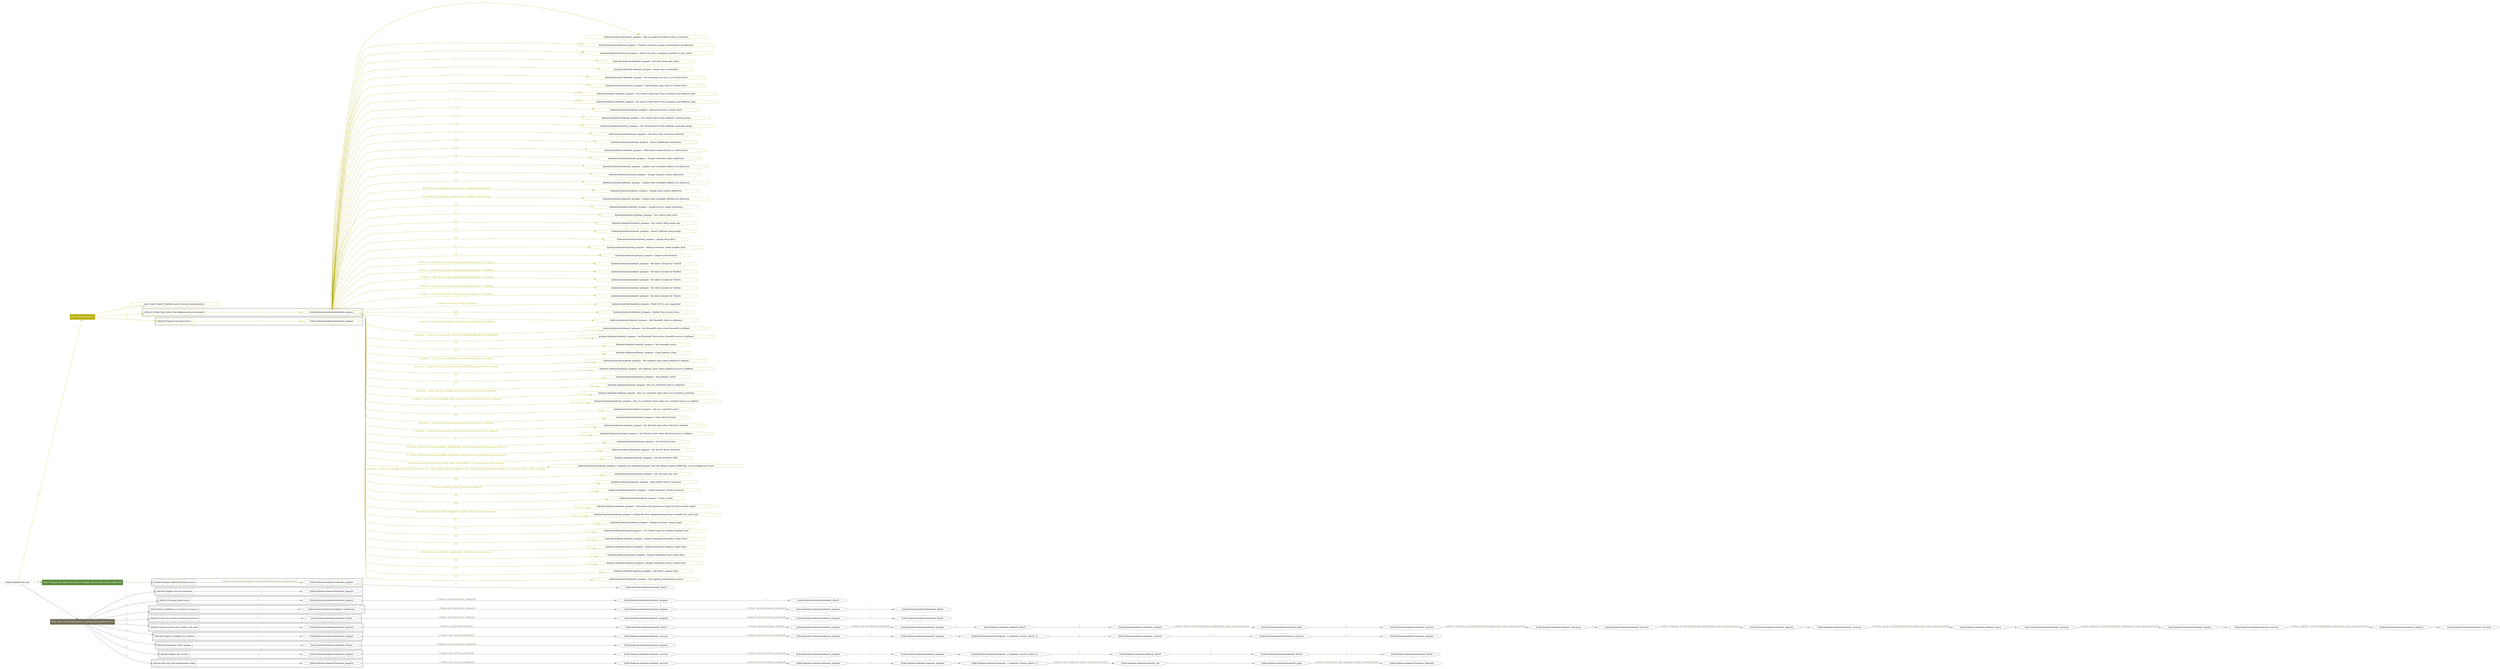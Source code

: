 digraph {
	graph [concentrate=true ordering=in rankdir=LR ratio=fill]
	edge [esep=5 sep=10]
	"kubeinit/playbook.yml" [id=root_node style=dotted]
	play_e6687b01 [label="Play: Initial setup (1)" color="#b9b113" fontcolor="#ffffff" id=play_e6687b01 shape=box style=filled tooltip=localhost]
	"kubeinit/playbook.yml" -> play_e6687b01 [label="1 " color="#b9b113" fontcolor="#b9b113" id=edge_94be9e09 labeltooltip="1 " tooltip="1 "]
	subgraph "kubeinit.kubeinit.kubeinit_prepare" {
		role_71d87108 [label="[role] kubeinit.kubeinit.kubeinit_prepare" color="#b9b113" id=role_71d87108 tooltip="kubeinit.kubeinit.kubeinit_prepare"]
		task_fcaff607 [label="kubeinit.kubeinit.kubeinit_prepare : Add an explicit localhost entry to hostvars" color="#b9b113" id=task_fcaff607 shape=octagon tooltip="kubeinit.kubeinit.kubeinit_prepare : Add an explicit localhost entry to hostvars"]
		role_71d87108 -> task_fcaff607 [label="1 " color="#b9b113" fontcolor="#b9b113" id=edge_2fb68873 labeltooltip="1 " tooltip="1 "]
		task_8dd5a310 [label="kubeinit.kubeinit.kubeinit_prepare : Prepare inventory using command-line specification" color="#b9b113" id=task_8dd5a310 shape=octagon tooltip="kubeinit.kubeinit.kubeinit_prepare : Prepare inventory using command-line specification"]
		role_71d87108 -> task_8dd5a310 [label="2 " color="#b9b113" fontcolor="#b9b113" id=edge_5566de55 labeltooltip="2 " tooltip="2 "]
		task_71398706 [label="kubeinit.kubeinit.kubeinit_prepare : Assert we have a minimum number of spec parts" color="#b9b113" id=task_71398706 shape=octagon tooltip="kubeinit.kubeinit.kubeinit_prepare : Assert we have a minimum number of spec parts"]
		role_71d87108 -> task_71398706 [label="3 " color="#b9b113" fontcolor="#b9b113" id=edge_94641efd labeltooltip="3 " tooltip="3 "]
		task_537b6dc1 [label="kubeinit.kubeinit.kubeinit_prepare : Set facts from spec parts" color="#b9b113" id=task_537b6dc1 shape=octagon tooltip="kubeinit.kubeinit.kubeinit_prepare : Set facts from spec parts"]
		role_71d87108 -> task_537b6dc1 [label="4 " color="#b9b113" fontcolor="#b9b113" id=edge_fe810ca3 labeltooltip="4 " tooltip="4 "]
		task_8ec49d34 [label="kubeinit.kubeinit.kubeinit_prepare : Assert spec constraints" color="#b9b113" id=task_8ec49d34 shape=octagon tooltip="kubeinit.kubeinit.kubeinit_prepare : Assert spec constraints"]
		role_71d87108 -> task_8ec49d34 [label="5 " color="#b9b113" fontcolor="#b9b113" id=edge_e2b1a937 labeltooltip="5 " tooltip="5 "]
		task_c7bd5901 [label="kubeinit.kubeinit.kubeinit_prepare : Set hostname we use to set cluster facts" color="#b9b113" id=task_c7bd5901 shape=octagon tooltip="kubeinit.kubeinit.kubeinit_prepare : Set hostname we use to set cluster facts"]
		role_71d87108 -> task_c7bd5901 [label="6 " color="#b9b113" fontcolor="#b9b113" id=edge_2fb6ac4c labeltooltip="6 " tooltip="6 "]
		task_9d969528 [label="kubeinit.kubeinit.kubeinit_prepare : Add kubeinit_spec facts to cluster facts" color="#b9b113" id=task_9d969528 shape=octagon tooltip="kubeinit.kubeinit.kubeinit_prepare : Add kubeinit_spec facts to cluster facts"]
		role_71d87108 -> task_9d969528 [label="7 " color="#b9b113" fontcolor="#b9b113" id=edge_aa194096 labeltooltip="7 " tooltip="7 "]
		task_7591c74b [label="kubeinit.kubeinit.kubeinit_prepare : Set cluster name fact from inventory and kubeinit_spec" color="#b9b113" id=task_7591c74b shape=octagon tooltip="kubeinit.kubeinit.kubeinit_prepare : Set cluster name fact from inventory and kubeinit_spec"]
		role_71d87108 -> task_7591c74b [label="8 " color="#b9b113" fontcolor="#b9b113" id=edge_0648b74f labeltooltip="8 " tooltip="8 "]
		task_9a8dab2f [label="kubeinit.kubeinit.kubeinit_prepare : Set more cluster facts from inventory and kubeinit_spec" color="#b9b113" id=task_9a8dab2f shape=octagon tooltip="kubeinit.kubeinit.kubeinit_prepare : Set more cluster facts from inventory and kubeinit_spec"]
		role_71d87108 -> task_9a8dab2f [label="9 " color="#b9b113" fontcolor="#b9b113" id=edge_5c5dfe2a labeltooltip="9 " tooltip="9 "]
		task_d454ee89 [label="kubeinit.kubeinit.kubeinit_prepare : Add more facts to cluster facts" color="#b9b113" id=task_d454ee89 shape=octagon tooltip="kubeinit.kubeinit.kubeinit_prepare : Add more facts to cluster facts"]
		role_71d87108 -> task_d454ee89 [label="10 " color="#b9b113" fontcolor="#b9b113" id=edge_1ea3cbf4 labeltooltip="10 " tooltip="10 "]
		task_4d9100a4 [label="kubeinit.kubeinit.kubeinit_prepare : Get cluster facts from kubeinit_clusters group" color="#b9b113" id=task_4d9100a4 shape=octagon tooltip="kubeinit.kubeinit.kubeinit_prepare : Get cluster facts from kubeinit_clusters group"]
		role_71d87108 -> task_4d9100a4 [label="11 " color="#b9b113" fontcolor="#b9b113" id=edge_d687433e labeltooltip="11 " tooltip="11 "]
		task_8df00ae2 [label="kubeinit.kubeinit.kubeinit_prepare : Get network facts from kubeinit_networks group" color="#b9b113" id=task_8df00ae2 shape=octagon tooltip="kubeinit.kubeinit.kubeinit_prepare : Get network facts from kubeinit_networks group"]
		role_71d87108 -> task_8df00ae2 [label="12 " color="#b9b113" fontcolor="#b9b113" id=edge_f4a0174e labeltooltip="12 " tooltip="12 "]
		task_d2b2d189 [label="kubeinit.kubeinit.kubeinit_prepare : Set facts from inventory network" color="#b9b113" id=task_d2b2d189 shape=octagon tooltip="kubeinit.kubeinit.kubeinit_prepare : Set facts from inventory network"]
		role_71d87108 -> task_d2b2d189 [label="13 " color="#b9b113" fontcolor="#b9b113" id=edge_60b6e822 labeltooltip="13 " tooltip="13 "]
		task_1d24124c [label="kubeinit.kubeinit.kubeinit_prepare : Assert additional constraints" color="#b9b113" id=task_1d24124c shape=octagon tooltip="kubeinit.kubeinit.kubeinit_prepare : Assert additional constraints"]
		role_71d87108 -> task_1d24124c [label="14 " color="#b9b113" fontcolor="#b9b113" id=edge_310e9a3e labeltooltip="14 " tooltip="14 "]
		task_e363f6ed [label="kubeinit.kubeinit.kubeinit_prepare : Add cluster network facts to cluster facts" color="#b9b113" id=task_e363f6ed shape=octagon tooltip="kubeinit.kubeinit.kubeinit_prepare : Add cluster network facts to cluster facts"]
		role_71d87108 -> task_e363f6ed [label="15 " color="#b9b113" fontcolor="#b9b113" id=edge_d5ec5c3d labeltooltip="15 " tooltip="15 "]
		task_41173781 [label="kubeinit.kubeinit.kubeinit_prepare : Assign controller_nodes addresses" color="#b9b113" id=task_41173781 shape=octagon tooltip="kubeinit.kubeinit.kubeinit_prepare : Assign controller_nodes addresses"]
		role_71d87108 -> task_41173781 [label="16 " color="#b9b113" fontcolor="#b9b113" id=edge_48d414de labeltooltip="16 " tooltip="16 "]
		task_9c1be3f5 [label="kubeinit.kubeinit.kubeinit_prepare : Update next available address for allocation" color="#b9b113" id=task_9c1be3f5 shape=octagon tooltip="kubeinit.kubeinit.kubeinit_prepare : Update next available address for allocation"]
		role_71d87108 -> task_9c1be3f5 [label="17 " color="#b9b113" fontcolor="#b9b113" id=edge_ebbfc442 labeltooltip="17 " tooltip="17 "]
		task_1d09f2ae [label="kubeinit.kubeinit.kubeinit_prepare : Assign compute_nodes addresses" color="#b9b113" id=task_1d09f2ae shape=octagon tooltip="kubeinit.kubeinit.kubeinit_prepare : Assign compute_nodes addresses"]
		role_71d87108 -> task_1d09f2ae [label="18 " color="#b9b113" fontcolor="#b9b113" id=edge_d29aa8d7 labeltooltip="18 " tooltip="18 "]
		task_f7c95e2a [label="kubeinit.kubeinit.kubeinit_prepare : Update next available address for allocation" color="#b9b113" id=task_f7c95e2a shape=octagon tooltip="kubeinit.kubeinit.kubeinit_prepare : Update next available address for allocation"]
		role_71d87108 -> task_f7c95e2a [label="19 " color="#b9b113" fontcolor="#b9b113" id=edge_6b68e5c0 labeltooltip="19 " tooltip="19 "]
		task_01434fe1 [label="kubeinit.kubeinit.kubeinit_prepare : Assign extra_nodes addresses" color="#b9b113" id=task_01434fe1 shape=octagon tooltip="kubeinit.kubeinit.kubeinit_prepare : Assign extra_nodes addresses"]
		role_71d87108 -> task_01434fe1 [label="20 [when: hostvars[extra_node].distro == kubeinit_spec_distro]" color="#b9b113" fontcolor="#b9b113" id=edge_27b025ed labeltooltip="20 [when: hostvars[extra_node].distro == kubeinit_spec_distro]" tooltip="20 [when: hostvars[extra_node].distro == kubeinit_spec_distro]"]
		task_e3d120ce [label="kubeinit.kubeinit.kubeinit_prepare : Update next available address for allocation" color="#b9b113" id=task_e3d120ce shape=octagon tooltip="kubeinit.kubeinit.kubeinit_prepare : Update next available address for allocation"]
		role_71d87108 -> task_e3d120ce [label="21 [when: hostvars[extra_node].distro == kubeinit_spec_distro]" color="#b9b113" fontcolor="#b9b113" id=edge_6d1a18cd labeltooltip="21 [when: hostvars[extra_node].distro == kubeinit_spec_distro]" tooltip="21 [when: hostvars[extra_node].distro == kubeinit_spec_distro]"]
		task_f43048e4 [label="kubeinit.kubeinit.kubeinit_prepare : Assign service_nodes addresses" color="#b9b113" id=task_f43048e4 shape=octagon tooltip="kubeinit.kubeinit.kubeinit_prepare : Assign service_nodes addresses"]
		role_71d87108 -> task_f43048e4 [label="22 " color="#b9b113" fontcolor="#b9b113" id=edge_b8ca0ed8 labeltooltip="22 " tooltip="22 "]
		task_6c6d2e72 [label="kubeinit.kubeinit.kubeinit_prepare : Set cluster dhcp facts" color="#b9b113" id=task_6c6d2e72 shape=octagon tooltip="kubeinit.kubeinit.kubeinit_prepare : Set cluster dhcp facts"]
		role_71d87108 -> task_6c6d2e72 [label="23 " color="#b9b113" fontcolor="#b9b113" id=edge_86bdce57 labeltooltip="23 " tooltip="23 "]
		task_c7e746f1 [label="kubeinit.kubeinit.kubeinit_prepare : Set cluster dhcp range size" color="#b9b113" id=task_c7e746f1 shape=octagon tooltip="kubeinit.kubeinit.kubeinit_prepare : Set cluster dhcp range size"]
		role_71d87108 -> task_c7e746f1 [label="24 " color="#b9b113" fontcolor="#b9b113" id=edge_c0993a67 labeltooltip="24 " tooltip="24 "]
		task_5f1f0c92 [label="kubeinit.kubeinit.kubeinit_prepare : Assert sufficient dhcp range" color="#b9b113" id=task_5f1f0c92 shape=octagon tooltip="kubeinit.kubeinit.kubeinit_prepare : Assert sufficient dhcp range"]
		role_71d87108 -> task_5f1f0c92 [label="25 " color="#b9b113" fontcolor="#b9b113" id=edge_331cf1d9 labeltooltip="25 " tooltip="25 "]
		task_5dc5322f [label="kubeinit.kubeinit.kubeinit_prepare : Assign dhcp facts" color="#b9b113" id=task_5dc5322f shape=octagon tooltip="kubeinit.kubeinit.kubeinit_prepare : Assign dhcp facts"]
		role_71d87108 -> task_5dc5322f [label="26 " color="#b9b113" fontcolor="#b9b113" id=edge_819f4b10 labeltooltip="26 " tooltip="26 "]
		task_91c04034 [label="kubeinit.kubeinit.kubeinit_prepare : Debug inventory_nodes ansible_host" color="#b9b113" id=task_91c04034 shape=octagon tooltip="kubeinit.kubeinit.kubeinit_prepare : Debug inventory_nodes ansible_host"]
		role_71d87108 -> task_91c04034 [label="27 " color="#b9b113" fontcolor="#b9b113" id=edge_27ed3e5f labeltooltip="27 " tooltip="27 "]
		task_97058fb5 [label="kubeinit.kubeinit.kubeinit_prepare : Gather network facts" color="#b9b113" id=task_97058fb5 shape=octagon tooltip="kubeinit.kubeinit.kubeinit_prepare : Gather network facts"]
		role_71d87108 -> task_97058fb5 [label="28 " color="#b9b113" fontcolor="#b9b113" id=edge_cdf62c1d labeltooltip="28 " tooltip="28 "]
		task_13318d01 [label="kubeinit.kubeinit.kubeinit_prepare : Set distro_family for CentOS" color="#b9b113" id=task_13318d01 shape=octagon tooltip="kubeinit.kubeinit.kubeinit_prepare : Set distro_family for CentOS"]
		role_71d87108 -> task_13318d01 [label="29 [when: _result_facts.ansible_facts.ansible_distribution == 'CentOS']" color="#b9b113" fontcolor="#b9b113" id=edge_229bb19a labeltooltip="29 [when: _result_facts.ansible_facts.ansible_distribution == 'CentOS']" tooltip="29 [when: _result_facts.ansible_facts.ansible_distribution == 'CentOS']"]
		task_eb17bbb0 [label="kubeinit.kubeinit.kubeinit_prepare : Set distro_family for RedHat" color="#b9b113" id=task_eb17bbb0 shape=octagon tooltip="kubeinit.kubeinit.kubeinit_prepare : Set distro_family for RedHat"]
		role_71d87108 -> task_eb17bbb0 [label="30 [when: _result_facts.ansible_facts.ansible_distribution == 'RedHat']" color="#b9b113" fontcolor="#b9b113" id=edge_63a698f3 labeltooltip="30 [when: _result_facts.ansible_facts.ansible_distribution == 'RedHat']" tooltip="30 [when: _result_facts.ansible_facts.ansible_distribution == 'RedHat']"]
		task_6806f5e1 [label="kubeinit.kubeinit.kubeinit_prepare : Set distro_family for Fedora" color="#b9b113" id=task_6806f5e1 shape=octagon tooltip="kubeinit.kubeinit.kubeinit_prepare : Set distro_family for Fedora"]
		role_71d87108 -> task_6806f5e1 [label="31 [when: _result_facts.ansible_facts.ansible_distribution == 'Fedora']" color="#b9b113" fontcolor="#b9b113" id=edge_c436f0d9 labeltooltip="31 [when: _result_facts.ansible_facts.ansible_distribution == 'Fedora']" tooltip="31 [when: _result_facts.ansible_facts.ansible_distribution == 'Fedora']"]
		task_b8510426 [label="kubeinit.kubeinit.kubeinit_prepare : Set distro_family for Debian" color="#b9b113" id=task_b8510426 shape=octagon tooltip="kubeinit.kubeinit.kubeinit_prepare : Set distro_family for Debian"]
		role_71d87108 -> task_b8510426 [label="32 [when: _result_facts.ansible_facts.ansible_distribution == 'Debian']" color="#b9b113" fontcolor="#b9b113" id=edge_495f4e27 labeltooltip="32 [when: _result_facts.ansible_facts.ansible_distribution == 'Debian']" tooltip="32 [when: _result_facts.ansible_facts.ansible_distribution == 'Debian']"]
		task_fc8e7f01 [label="kubeinit.kubeinit.kubeinit_prepare : Set distro_family for Ubuntu" color="#b9b113" id=task_fc8e7f01 shape=octagon tooltip="kubeinit.kubeinit.kubeinit_prepare : Set distro_family for Ubuntu"]
		role_71d87108 -> task_fc8e7f01 [label="33 [when: _result_facts.ansible_facts.ansible_distribution == 'Ubuntu']" color="#b9b113" fontcolor="#b9b113" id=edge_6469668f labeltooltip="33 [when: _result_facts.ansible_facts.ansible_distribution == 'Ubuntu']" tooltip="33 [when: _result_facts.ansible_facts.ansible_distribution == 'Ubuntu']"]
		task_ff03ccab [label="kubeinit.kubeinit.kubeinit_prepare : Fails if OS is not supported" color="#b9b113" id=task_ff03ccab shape=octagon tooltip="kubeinit.kubeinit.kubeinit_prepare : Fails if OS is not supported"]
		role_71d87108 -> task_ff03ccab [label="34 [when: not distro_family is defined]" color="#b9b113" fontcolor="#b9b113" id=edge_1adc2563 labeltooltip="34 [when: not distro_family is defined]" tooltip="34 [when: not distro_family is defined]"]
		task_c66ebfb2 [label="kubeinit.kubeinit.kubeinit_prepare : Gather the services facts" color="#b9b113" id=task_c66ebfb2 shape=octagon tooltip="kubeinit.kubeinit.kubeinit_prepare : Gather the services facts"]
		role_71d87108 -> task_c66ebfb2 [label="35 " color="#b9b113" fontcolor="#b9b113" id=edge_0b88ec24 labeltooltip="35 " tooltip="35 "]
		task_377dd8ba [label="kubeinit.kubeinit.kubeinit_prepare : Set firewalld_state to unknown" color="#b9b113" id=task_377dd8ba shape=octagon tooltip="kubeinit.kubeinit.kubeinit_prepare : Set firewalld_state to unknown"]
		role_71d87108 -> task_377dd8ba [label="36 " color="#b9b113" fontcolor="#b9b113" id=edge_af619c78 labeltooltip="36 " tooltip="36 "]
		task_f9190b67 [label="kubeinit.kubeinit.kubeinit_prepare : Set firewalld_state when firewalld is defined" color="#b9b113" id=task_f9190b67 shape=octagon tooltip="kubeinit.kubeinit.kubeinit_prepare : Set firewalld_state when firewalld is defined"]
		role_71d87108 -> task_f9190b67 [label="37 [when: _result_services.ansible_facts.services['firewalld'] is defined]" color="#b9b113" fontcolor="#b9b113" id=edge_438fc5e6 labeltooltip="37 [when: _result_services.ansible_facts.services['firewalld'] is defined]" tooltip="37 [when: _result_services.ansible_facts.services['firewalld'] is defined]"]
		task_bab35e39 [label="kubeinit.kubeinit.kubeinit_prepare : Set firewalld_state when firewalld.service is defined" color="#b9b113" id=task_bab35e39 shape=octagon tooltip="kubeinit.kubeinit.kubeinit_prepare : Set firewalld_state when firewalld.service is defined"]
		role_71d87108 -> task_bab35e39 [label="38 [when: _result_services.ansible_facts.services['firewalld.service'] is defined]" color="#b9b113" fontcolor="#b9b113" id=edge_1f056190 labeltooltip="38 [when: _result_services.ansible_facts.services['firewalld.service'] is defined]" tooltip="38 [when: _result_services.ansible_facts.services['firewalld.service'] is defined]"]
		task_a4df4410 [label="kubeinit.kubeinit.kubeinit_prepare : Set firewalld_active" color="#b9b113" id=task_a4df4410 shape=octagon tooltip="kubeinit.kubeinit.kubeinit_prepare : Set firewalld_active"]
		role_71d87108 -> task_a4df4410 [label="39 " color="#b9b113" fontcolor="#b9b113" id=edge_84043cf0 labeltooltip="39 " tooltip="39 "]
		task_cbfc17ce [label="kubeinit.kubeinit.kubeinit_prepare : Clear podman_state" color="#b9b113" id=task_cbfc17ce shape=octagon tooltip="kubeinit.kubeinit.kubeinit_prepare : Clear podman_state"]
		role_71d87108 -> task_cbfc17ce [label="40 " color="#b9b113" fontcolor="#b9b113" id=edge_e8399ea4 labeltooltip="40 " tooltip="40 "]
		task_60f50781 [label="kubeinit.kubeinit.kubeinit_prepare : Set podman_state when podman is defined" color="#b9b113" id=task_60f50781 shape=octagon tooltip="kubeinit.kubeinit.kubeinit_prepare : Set podman_state when podman is defined"]
		role_71d87108 -> task_60f50781 [label="41 [when: _result_services.ansible_facts.services['podman'] is defined]" color="#b9b113" fontcolor="#b9b113" id=edge_fafbd996 labeltooltip="41 [when: _result_services.ansible_facts.services['podman'] is defined]" tooltip="41 [when: _result_services.ansible_facts.services['podman'] is defined]"]
		task_fb74e70d [label="kubeinit.kubeinit.kubeinit_prepare : Set podman_state when podman.service is defined" color="#b9b113" id=task_fb74e70d shape=octagon tooltip="kubeinit.kubeinit.kubeinit_prepare : Set podman_state when podman.service is defined"]
		role_71d87108 -> task_fb74e70d [label="42 [when: _result_services.ansible_facts.services['podman.service'] is defined]" color="#b9b113" fontcolor="#b9b113" id=edge_572a3042 labeltooltip="42 [when: _result_services.ansible_facts.services['podman.service'] is defined]" tooltip="42 [when: _result_services.ansible_facts.services['podman.service'] is defined]"]
		task_e1b9c93f [label="kubeinit.kubeinit.kubeinit_prepare : Set podman_active" color="#b9b113" id=task_e1b9c93f shape=octagon tooltip="kubeinit.kubeinit.kubeinit_prepare : Set podman_active"]
		role_71d87108 -> task_e1b9c93f [label="43 " color="#b9b113" fontcolor="#b9b113" id=edge_c2329a77 labeltooltip="43 " tooltip="43 "]
		task_40e245ec [label="kubeinit.kubeinit.kubeinit_prepare : Set ovs_vswitchd_state to unknown" color="#b9b113" id=task_40e245ec shape=octagon tooltip="kubeinit.kubeinit.kubeinit_prepare : Set ovs_vswitchd_state to unknown"]
		role_71d87108 -> task_40e245ec [label="44 " color="#b9b113" fontcolor="#b9b113" id=edge_a32dedd8 labeltooltip="44 " tooltip="44 "]
		task_1d6ccc1d [label="kubeinit.kubeinit.kubeinit_prepare : Set ovs_vswitchd_state when ovs-vswitchd is defined" color="#b9b113" id=task_1d6ccc1d shape=octagon tooltip="kubeinit.kubeinit.kubeinit_prepare : Set ovs_vswitchd_state when ovs-vswitchd is defined"]
		role_71d87108 -> task_1d6ccc1d [label="45 [when: _result_services.ansible_facts.services['ovs-vswitchd'] is defined]" color="#b9b113" fontcolor="#b9b113" id=edge_52b5648b labeltooltip="45 [when: _result_services.ansible_facts.services['ovs-vswitchd'] is defined]" tooltip="45 [when: _result_services.ansible_facts.services['ovs-vswitchd'] is defined]"]
		task_6cf4b2f1 [label="kubeinit.kubeinit.kubeinit_prepare : Set ovs_vswitchd_state when ovs-vswitchd.service is defined" color="#b9b113" id=task_6cf4b2f1 shape=octagon tooltip="kubeinit.kubeinit.kubeinit_prepare : Set ovs_vswitchd_state when ovs-vswitchd.service is defined"]
		role_71d87108 -> task_6cf4b2f1 [label="46 [when: _result_services.ansible_facts.services['ovs-vswitchd.service'] is defined]" color="#b9b113" fontcolor="#b9b113" id=edge_bc9943a8 labeltooltip="46 [when: _result_services.ansible_facts.services['ovs-vswitchd.service'] is defined]" tooltip="46 [when: _result_services.ansible_facts.services['ovs-vswitchd.service'] is defined]"]
		task_f97791bd [label="kubeinit.kubeinit.kubeinit_prepare : Set ovs_vswitchd_active" color="#b9b113" id=task_f97791bd shape=octagon tooltip="kubeinit.kubeinit.kubeinit_prepare : Set ovs_vswitchd_active"]
		role_71d87108 -> task_f97791bd [label="47 " color="#b9b113" fontcolor="#b9b113" id=edge_b4f51ce0 labeltooltip="47 " tooltip="47 "]
		task_fbd072ce [label="kubeinit.kubeinit.kubeinit_prepare : Clear libvirtd_state" color="#b9b113" id=task_fbd072ce shape=octagon tooltip="kubeinit.kubeinit.kubeinit_prepare : Clear libvirtd_state"]
		role_71d87108 -> task_fbd072ce [label="48 " color="#b9b113" fontcolor="#b9b113" id=edge_3b2b6dce labeltooltip="48 " tooltip="48 "]
		task_67a8668b [label="kubeinit.kubeinit.kubeinit_prepare : Set libvirtd_state when libvirtd is defined" color="#b9b113" id=task_67a8668b shape=octagon tooltip="kubeinit.kubeinit.kubeinit_prepare : Set libvirtd_state when libvirtd is defined"]
		role_71d87108 -> task_67a8668b [label="49 [when: _result_services.ansible_facts.services['libvirtd'] is defined]" color="#b9b113" fontcolor="#b9b113" id=edge_75d9db15 labeltooltip="49 [when: _result_services.ansible_facts.services['libvirtd'] is defined]" tooltip="49 [when: _result_services.ansible_facts.services['libvirtd'] is defined]"]
		task_f5888de8 [label="kubeinit.kubeinit.kubeinit_prepare : Set libvirtd_state when libvirtd.service is defined" color="#b9b113" id=task_f5888de8 shape=octagon tooltip="kubeinit.kubeinit.kubeinit_prepare : Set libvirtd_state when libvirtd.service is defined"]
		role_71d87108 -> task_f5888de8 [label="50 [when: _result_services.ansible_facts.services['libvirtd.service'] is defined]" color="#b9b113" fontcolor="#b9b113" id=edge_2ed63922 labeltooltip="50 [when: _result_services.ansible_facts.services['libvirtd.service'] is defined]" tooltip="50 [when: _result_services.ansible_facts.services['libvirtd.service'] is defined]"]
		task_4ed10f6b [label="kubeinit.kubeinit.kubeinit_prepare : Set libvirtd_active" color="#b9b113" id=task_4ed10f6b shape=octagon tooltip="kubeinit.kubeinit.kubeinit_prepare : Set libvirtd_active"]
		role_71d87108 -> task_4ed10f6b [label="51 " color="#b9b113" fontcolor="#b9b113" id=edge_e5119199 labeltooltip="51 " tooltip="51 "]
		task_86d916d8 [label="kubeinit.kubeinit.kubeinit_prepare : Get all the libvirt networks" color="#b9b113" id=task_86d916d8 shape=octagon tooltip="kubeinit.kubeinit.kubeinit_prepare : Get all the libvirt networks"]
		role_71d87108 -> task_86d916d8 [label="52 [when: libvirtd_active and kubeinit_deployment_node_name in groups['hypervisor_hosts']]" color="#b9b113" fontcolor="#b9b113" id=edge_9dc9c8fb labeltooltip="52 [when: libvirtd_active and kubeinit_deployment_node_name in groups['hypervisor_hosts']]" tooltip="52 [when: libvirtd_active and kubeinit_deployment_node_name in groups['hypervisor_hosts']]"]
		task_fc4f051c [label="kubeinit.kubeinit.kubeinit_prepare : Get all the libvirt VMs" color="#b9b113" id=task_fc4f051c shape=octagon tooltip="kubeinit.kubeinit.kubeinit_prepare : Get all the libvirt VMs"]
		role_71d87108 -> task_fc4f051c [label="53 [when: libvirtd_active and kubeinit_deployment_node_name in groups['hypervisor_hosts']]" color="#b9b113" fontcolor="#b9b113" id=edge_6b5c10ed labeltooltip="53 [when: libvirtd_active and kubeinit_deployment_node_name in groups['hypervisor_hosts']]" tooltip="53 [when: libvirtd_active and kubeinit_deployment_node_name in groups['hypervisor_hosts']]"]
		task_ec05479d [label="kubeinit.kubeinit.kubeinit_prepare : Generate an OpenSSH keypair with the default values (4096 bits, rsa) on hypervisor hosts" color="#b9b113" id=task_ec05479d shape=octagon tooltip="kubeinit.kubeinit.kubeinit_prepare : Generate an OpenSSH keypair with the default values (4096 bits, rsa) on hypervisor hosts"]
		role_71d87108 -> task_ec05479d [label="54 [when: kubeinit_deployment_node_name in (['localhost'] + groups['hypervisor_hosts'])]" color="#b9b113" fontcolor="#b9b113" id=edge_a304f9d7 labeltooltip="54 [when: kubeinit_deployment_node_name in (['localhost'] + groups['hypervisor_hosts'])]" tooltip="54 [when: kubeinit_deployment_node_name in (['localhost'] + groups['hypervisor_hosts'])]"]
		task_3107b81e [label="kubeinit.kubeinit.kubeinit_prepare : Set ssh_host_key_info" color="#b9b113" id=task_3107b81e shape=octagon tooltip="kubeinit.kubeinit.kubeinit_prepare : Set ssh_host_key_info"]
		role_71d87108 -> task_3107b81e [label="55 [when: _result_facts.ansible_facts.ansible_ssh_host_key_ecdsa_public_keytype is defined and _result_facts.ansible_facts.ansible_ssh_host_key_ecdsa_public is defined
]" color="#b9b113" fontcolor="#b9b113" id=edge_9872124b labeltooltip="55 [when: _result_facts.ansible_facts.ansible_ssh_host_key_ecdsa_public_keytype is defined and _result_facts.ansible_facts.ansible_ssh_host_key_ecdsa_public is defined
]" tooltip="55 [when: _result_facts.ansible_facts.ansible_ssh_host_key_ecdsa_public_keytype is defined and _result_facts.ansible_facts.ansible_ssh_host_key_ecdsa_public is defined
]"]
		task_0fd05552 [label="kubeinit.kubeinit.kubeinit_prepare : Add ansible facts to hostvars" color="#b9b113" id=task_0fd05552 shape=octagon tooltip="kubeinit.kubeinit.kubeinit_prepare : Add ansible facts to hostvars"]
		role_71d87108 -> task_0fd05552 [label="56 " color="#b9b113" fontcolor="#b9b113" id=edge_2344802f labeltooltip="56 " tooltip="56 "]
		task_f7bf6baa [label="kubeinit.kubeinit.kubeinit_prepare : Update kubeinit_cluster_hostvars" color="#b9b113" id=task_f7bf6baa shape=octagon tooltip="kubeinit.kubeinit.kubeinit_prepare : Update kubeinit_cluster_hostvars"]
		role_71d87108 -> task_f7bf6baa [label="57 [when: kubeinit_cluster_hostvars is defined]" color="#b9b113" fontcolor="#b9b113" id=edge_97517467 labeltooltip="57 [when: kubeinit_cluster_hostvars is defined]" tooltip="57 [when: kubeinit_cluster_hostvars is defined]"]
		task_659b4b62 [label="kubeinit.kubeinit.kubeinit_prepare : Clear results" color="#b9b113" id=task_659b4b62 shape=octagon tooltip="kubeinit.kubeinit.kubeinit_prepare : Clear results"]
		role_71d87108 -> task_659b4b62 [label="58 " color="#b9b113" fontcolor="#b9b113" id=edge_42953284 labeltooltip="58 " tooltip="58 "]
		task_13ff5470 [label="kubeinit.kubeinit.kubeinit_prepare : Determine the hypervisor target for all inventory nodes" color="#b9b113" id=task_13ff5470 shape=octagon tooltip="kubeinit.kubeinit.kubeinit_prepare : Determine the hypervisor target for all inventory nodes"]
		role_71d87108 -> task_13ff5470 [label="59 " color="#b9b113" fontcolor="#b9b113" id=edge_41795d06 labeltooltip="59 " tooltip="59 "]
		task_789bc0bf [label="kubeinit.kubeinit.kubeinit_prepare : Assign the first requested hypervisor available for each node" color="#b9b113" id=task_789bc0bf shape=octagon tooltip="kubeinit.kubeinit.kubeinit_prepare : Assign the first requested hypervisor available for each node"]
		role_71d87108 -> task_789bc0bf [label="60 [when: candidate in hostvars[kubeinit_cluster_facts_name].hypervisors]" color="#b9b113" fontcolor="#b9b113" id=edge_eb56c47a labeltooltip="60 [when: candidate in hostvars[kubeinit_cluster_facts_name].hypervisors]" tooltip="60 [when: candidate in hostvars[kubeinit_cluster_facts_name].hypervisors]"]
		task_4e71a4c0 [label="kubeinit.kubeinit.kubeinit_prepare : Debug inventory_nodes target" color="#b9b113" id=task_4e71a4c0 shape=octagon tooltip="kubeinit.kubeinit.kubeinit_prepare : Debug inventory_nodes target"]
		role_71d87108 -> task_4e71a4c0 [label="61 " color="#b9b113" fontcolor="#b9b113" id=edge_9899c995 labeltooltip="61 " tooltip="61 "]
		task_353c2f1e [label="kubeinit.kubeinit.kubeinit_prepare : Use cluster name as random number seed" color="#b9b113" id=task_353c2f1e shape=octagon tooltip="kubeinit.kubeinit.kubeinit_prepare : Use cluster name as random number seed"]
		role_71d87108 -> task_353c2f1e [label="62 " color="#b9b113" fontcolor="#b9b113" id=edge_1a7238cf labeltooltip="62 " tooltip="62 "]
		task_8bfefaad [label="kubeinit.kubeinit.kubeinit_prepare : Assign remaining controller_nodes facts" color="#b9b113" id=task_8bfefaad shape=octagon tooltip="kubeinit.kubeinit.kubeinit_prepare : Assign remaining controller_nodes facts"]
		role_71d87108 -> task_8bfefaad [label="63 " color="#b9b113" fontcolor="#b9b113" id=edge_7f14b0d1 labeltooltip="63 " tooltip="63 "]
		task_17dd1369 [label="kubeinit.kubeinit.kubeinit_prepare : Assign remaining compute_nodes facts" color="#b9b113" id=task_17dd1369 shape=octagon tooltip="kubeinit.kubeinit.kubeinit_prepare : Assign remaining compute_nodes facts"]
		role_71d87108 -> task_17dd1369 [label="64 " color="#b9b113" fontcolor="#b9b113" id=edge_aca5edc7 labeltooltip="64 " tooltip="64 "]
		task_ac69f8a8 [label="kubeinit.kubeinit.kubeinit_prepare : Assign remaining extra_nodes facts" color="#b9b113" id=task_ac69f8a8 shape=octagon tooltip="kubeinit.kubeinit.kubeinit_prepare : Assign remaining extra_nodes facts"]
		role_71d87108 -> task_ac69f8a8 [label="65 [when: hostvars[extra_node].distro == kubeinit_spec_distro]" color="#b9b113" fontcolor="#b9b113" id=edge_45e6257d labeltooltip="65 [when: hostvars[extra_node].distro == kubeinit_spec_distro]" tooltip="65 [when: hostvars[extra_node].distro == kubeinit_spec_distro]"]
		task_978dc584 [label="kubeinit.kubeinit.kubeinit_prepare : Assign remaining service_nodes facts" color="#b9b113" id=task_978dc584 shape=octagon tooltip="kubeinit.kubeinit.kubeinit_prepare : Assign remaining service_nodes facts"]
		role_71d87108 -> task_978dc584 [label="66 " color="#b9b113" fontcolor="#b9b113" id=edge_7c53a8c5 labeltooltip="66 " tooltip="66 "]
		task_286b37eb [label="kubeinit.kubeinit.kubeinit_prepare : Set libvirt release facts" color="#b9b113" id=task_286b37eb shape=octagon tooltip="kubeinit.kubeinit.kubeinit_prepare : Set libvirt release facts"]
		role_71d87108 -> task_286b37eb [label="67 " color="#b9b113" fontcolor="#b9b113" id=edge_c86c06af labeltooltip="67 " tooltip="67 "]
		task_c95582d5 [label="kubeinit.kubeinit.kubeinit_prepare : Set registry authentication facts" color="#b9b113" id=task_c95582d5 shape=octagon tooltip="kubeinit.kubeinit.kubeinit_prepare : Set registry authentication facts"]
		role_71d87108 -> task_c95582d5 [label="68 " color="#b9b113" fontcolor="#b9b113" id=edge_5a704336 labeltooltip="68 " tooltip="68 "]
	}
	subgraph "kubeinit.kubeinit.kubeinit_prepare" {
		role_d489b5fc [label="[role] kubeinit.kubeinit.kubeinit_prepare" color="#b9b113" id=role_d489b5fc tooltip="kubeinit.kubeinit.kubeinit_prepare"]
	}
	subgraph "Play: Initial setup (1)" {
		pre_task_d665fa52 [label="[pre_task] Check if Ansible meets version requirements." color="#b9b113" id=pre_task_d665fa52 shape=octagon tooltip="Check if Ansible meets version requirements."]
		play_e6687b01 -> pre_task_d665fa52 [label="1 " color="#b9b113" fontcolor="#b9b113" id=edge_55535003 labeltooltip="1 " tooltip="1 "]
		play_e6687b01 -> block_8aaf65b3 [label=2 color="#b9b113" fontcolor="#b9b113" id=edge_18aeb68e labeltooltip=2 tooltip=2]
		subgraph cluster_block_8aaf65b3 {
			block_8aaf65b3 [label="[block] Gather facts about the deployment environment" color="#b9b113" id=block_8aaf65b3 labeltooltip="Gather facts about the deployment environment" shape=box tooltip="Gather facts about the deployment environment"]
			block_8aaf65b3 -> role_71d87108 [label="1 " color="#b9b113" fontcolor="#b9b113" id=edge_8897bb8c labeltooltip="1 " tooltip="1 "]
		}
		play_e6687b01 -> block_92d8665e [label=3 color="#b9b113" fontcolor="#b9b113" id=edge_068a3755 labeltooltip=3 tooltip=3]
		subgraph cluster_block_92d8665e {
			block_92d8665e [label="[block] Prepare the hypervisors" color="#b9b113" id=block_92d8665e labeltooltip="Prepare the hypervisors" shape=box tooltip="Prepare the hypervisors"]
			block_92d8665e -> role_d489b5fc [label="1 " color="#b9b113" fontcolor="#b9b113" id=edge_8d4e4c7a labeltooltip="1 " tooltip="1 "]
		}
	}
	play_65e99218 [label="Play: Prepare all hypervisor hosts to deploy service and cluster nodes (0)" color="#5c8e3e" fontcolor="#ffffff" id=play_65e99218 shape=box style=filled tooltip="Play: Prepare all hypervisor hosts to deploy service and cluster nodes (0)"]
	"kubeinit/playbook.yml" -> play_65e99218 [label="2 " color="#5c8e3e" fontcolor="#5c8e3e" id=edge_9615c18d labeltooltip="2 " tooltip="2 "]
	subgraph "kubeinit.kubeinit.kubeinit_libvirt" {
		role_087328e0 [label="[role] kubeinit.kubeinit.kubeinit_libvirt" color="#5c8e3e" id=role_087328e0 tooltip="kubeinit.kubeinit.kubeinit_libvirt"]
	}
	subgraph "kubeinit.kubeinit.kubeinit_prepare" {
		role_76dfd1cf [label="[role] kubeinit.kubeinit.kubeinit_prepare" color="#5c8e3e" id=role_76dfd1cf tooltip="kubeinit.kubeinit.kubeinit_prepare"]
		role_76dfd1cf -> role_087328e0 [label="1 " color="#5c8e3e" fontcolor="#5c8e3e" id=edge_93ee08ca labeltooltip="1 " tooltip="1 "]
	}
	subgraph "Play: Prepare all hypervisor hosts to deploy service and cluster nodes (0)" {
		play_65e99218 -> block_4a4a7e84 [label=1 color="#5c8e3e" fontcolor="#5c8e3e" id=edge_b865bff9 labeltooltip=1 tooltip=1]
		subgraph cluster_block_4a4a7e84 {
			block_4a4a7e84 [label="[block] Prepare individual hypervisors" color="#5c8e3e" id=block_4a4a7e84 labeltooltip="Prepare individual hypervisors" shape=box tooltip="Prepare individual hypervisors"]
			block_4a4a7e84 -> role_76dfd1cf [label="1 [when: inventory_hostname in hostvars['kubeinit-facts'].hypervisors]" color="#5c8e3e" fontcolor="#5c8e3e" id=edge_a37e8452 labeltooltip="1 [when: inventory_hostname in hostvars['kubeinit-facts'].hypervisors]" tooltip="1 [when: inventory_hostname in hostvars['kubeinit-facts'].hypervisors]"]
		}
	}
	play_893affc7 [label="Play: Run cluster deployment on prepared hypervisors (1)" color="#746e58" fontcolor="#ffffff" id=play_893affc7 shape=box style=filled tooltip=localhost]
	"kubeinit/playbook.yml" -> play_893affc7 [label="3 " color="#746e58" fontcolor="#746e58" id=edge_03e8facb labeltooltip="3 " tooltip="3 "]
	subgraph "kubeinit.kubeinit.kubeinit_prepare" {
		role_6542ffd1 [label="[role] kubeinit.kubeinit.kubeinit_prepare" color="#746e58" id=role_6542ffd1 tooltip="kubeinit.kubeinit.kubeinit_prepare"]
	}
	subgraph "kubeinit.kubeinit.kubeinit_libvirt" {
		role_01099932 [label="[role] kubeinit.kubeinit.kubeinit_libvirt" color="#746e58" id=role_01099932 tooltip="kubeinit.kubeinit.kubeinit_libvirt"]
	}
	subgraph "kubeinit.kubeinit.kubeinit_prepare" {
		role_d78c75cc [label="[role] kubeinit.kubeinit.kubeinit_prepare" color="#746e58" id=role_d78c75cc tooltip="kubeinit.kubeinit.kubeinit_prepare"]
		role_d78c75cc -> role_01099932 [label="1 " color="#746e58" fontcolor="#746e58" id=edge_af2573b8 labeltooltip="1 " tooltip="1 "]
	}
	subgraph "kubeinit.kubeinit.kubeinit_prepare" {
		role_32fb9267 [label="[role] kubeinit.kubeinit.kubeinit_prepare" color="#746e58" id=role_32fb9267 tooltip="kubeinit.kubeinit.kubeinit_prepare"]
		role_32fb9267 -> role_d78c75cc [label="1 [when: not environment_prepared]" color="#746e58" fontcolor="#746e58" id=edge_a2f7b8aa labeltooltip="1 [when: not environment_prepared]" tooltip="1 [when: not environment_prepared]"]
	}
	subgraph "kubeinit.kubeinit.kubeinit_libvirt" {
		role_cabb820e [label="[role] kubeinit.kubeinit.kubeinit_libvirt" color="#746e58" id=role_cabb820e tooltip="kubeinit.kubeinit.kubeinit_libvirt"]
	}
	subgraph "kubeinit.kubeinit.kubeinit_prepare" {
		role_6965ad18 [label="[role] kubeinit.kubeinit.kubeinit_prepare" color="#746e58" id=role_6965ad18 tooltip="kubeinit.kubeinit.kubeinit_prepare"]
		role_6965ad18 -> role_cabb820e [label="1 " color="#746e58" fontcolor="#746e58" id=edge_07ca62f9 labeltooltip="1 " tooltip="1 "]
	}
	subgraph "kubeinit.kubeinit.kubeinit_prepare" {
		role_3fe61c2d [label="[role] kubeinit.kubeinit.kubeinit_prepare" color="#746e58" id=role_3fe61c2d tooltip="kubeinit.kubeinit.kubeinit_prepare"]
		role_3fe61c2d -> role_6965ad18 [label="1 [when: not environment_prepared]" color="#746e58" fontcolor="#746e58" id=edge_7ba92a75 labeltooltip="1 [when: not environment_prepared]" tooltip="1 [when: not environment_prepared]"]
	}
	subgraph "kubeinit.kubeinit.kubeinit_validations" {
		role_bccca5ac [label="[role] kubeinit.kubeinit.kubeinit_validations" color="#746e58" id=role_bccca5ac tooltip="kubeinit.kubeinit.kubeinit_validations"]
		role_bccca5ac -> role_3fe61c2d [label="1 [when: not hypervisors_cleaned]" color="#746e58" fontcolor="#746e58" id=edge_c8ce8988 labeltooltip="1 [when: not hypervisors_cleaned]" tooltip="1 [when: not hypervisors_cleaned]"]
	}
	subgraph "kubeinit.kubeinit.kubeinit_libvirt" {
		role_3edc1292 [label="[role] kubeinit.kubeinit.kubeinit_libvirt" color="#746e58" id=role_3edc1292 tooltip="kubeinit.kubeinit.kubeinit_libvirt"]
	}
	subgraph "kubeinit.kubeinit.kubeinit_prepare" {
		role_c9667227 [label="[role] kubeinit.kubeinit.kubeinit_prepare" color="#746e58" id=role_c9667227 tooltip="kubeinit.kubeinit.kubeinit_prepare"]
		role_c9667227 -> role_3edc1292 [label="1 " color="#746e58" fontcolor="#746e58" id=edge_05df9bf1 labeltooltip="1 " tooltip="1 "]
	}
	subgraph "kubeinit.kubeinit.kubeinit_prepare" {
		role_522db802 [label="[role] kubeinit.kubeinit.kubeinit_prepare" color="#746e58" id=role_522db802 tooltip="kubeinit.kubeinit.kubeinit_prepare"]
		role_522db802 -> role_c9667227 [label="1 [when: not environment_prepared]" color="#746e58" fontcolor="#746e58" id=edge_b1393114 labeltooltip="1 [when: not environment_prepared]" tooltip="1 [when: not environment_prepared]"]
	}
	subgraph "kubeinit.kubeinit.kubeinit_libvirt" {
		role_b5d194c8 [label="[role] kubeinit.kubeinit.kubeinit_libvirt" color="#746e58" id=role_b5d194c8 tooltip="kubeinit.kubeinit.kubeinit_libvirt"]
		role_b5d194c8 -> role_522db802 [label="1 [when: not hypervisors_cleaned]" color="#746e58" fontcolor="#746e58" id=edge_5313c308 labeltooltip="1 [when: not hypervisors_cleaned]" tooltip="1 [when: not hypervisors_cleaned]"]
	}
	subgraph "kubeinit.kubeinit.kubeinit_services" {
		role_63811b98 [label="[role] kubeinit.kubeinit.kubeinit_services" color="#746e58" id=role_63811b98 tooltip="kubeinit.kubeinit.kubeinit_services"]
	}
	subgraph "kubeinit.kubeinit.kubeinit_registry" {
		role_8e001d8d [label="[role] kubeinit.kubeinit.kubeinit_registry" color="#746e58" id=role_8e001d8d tooltip="kubeinit.kubeinit.kubeinit_registry"]
		role_8e001d8d -> role_63811b98 [label="1 " color="#746e58" fontcolor="#746e58" id=edge_1252209a labeltooltip="1 " tooltip="1 "]
	}
	subgraph "kubeinit.kubeinit.kubeinit_services" {
		role_5dbf03eb [label="[role] kubeinit.kubeinit.kubeinit_services" color="#746e58" id=role_5dbf03eb tooltip="kubeinit.kubeinit.kubeinit_services"]
		role_5dbf03eb -> role_8e001d8d [label="1 [when: 'registry' in hostvars[kubeinit_deployment_node_name].services]" color="#746e58" fontcolor="#746e58" id=edge_e377ea78 labeltooltip="1 [when: 'registry' in hostvars[kubeinit_deployment_node_name].services]" tooltip="1 [when: 'registry' in hostvars[kubeinit_deployment_node_name].services]"]
	}
	subgraph "kubeinit.kubeinit.kubeinit_apache" {
		role_95912846 [label="[role] kubeinit.kubeinit.kubeinit_apache" color="#746e58" id=role_95912846 tooltip="kubeinit.kubeinit.kubeinit_apache"]
		role_95912846 -> role_5dbf03eb [label="1 " color="#746e58" fontcolor="#746e58" id=edge_29da1970 labeltooltip="1 " tooltip="1 "]
	}
	subgraph "kubeinit.kubeinit.kubeinit_services" {
		role_6481de4f [label="[role] kubeinit.kubeinit.kubeinit_services" color="#746e58" id=role_6481de4f tooltip="kubeinit.kubeinit.kubeinit_services"]
		role_6481de4f -> role_95912846 [label="1 [when: 'apache' in hostvars[kubeinit_deployment_node_name].services]" color="#746e58" fontcolor="#746e58" id=edge_f9def90e labeltooltip="1 [when: 'apache' in hostvars[kubeinit_deployment_node_name].services]" tooltip="1 [when: 'apache' in hostvars[kubeinit_deployment_node_name].services]"]
	}
	subgraph "kubeinit.kubeinit.kubeinit_nexus" {
		role_cacacaaa [label="[role] kubeinit.kubeinit.kubeinit_nexus" color="#746e58" id=role_cacacaaa tooltip="kubeinit.kubeinit.kubeinit_nexus"]
		role_cacacaaa -> role_6481de4f [label="1 " color="#746e58" fontcolor="#746e58" id=edge_116ac57f labeltooltip="1 " tooltip="1 "]
	}
	subgraph "kubeinit.kubeinit.kubeinit_services" {
		role_7e90a5fb [label="[role] kubeinit.kubeinit.kubeinit_services" color="#746e58" id=role_7e90a5fb tooltip="kubeinit.kubeinit.kubeinit_services"]
		role_7e90a5fb -> role_cacacaaa [label="1 [when: 'nexus' in hostvars[kubeinit_deployment_node_name].services]" color="#746e58" fontcolor="#746e58" id=edge_7e2d0c58 labeltooltip="1 [when: 'nexus' in hostvars[kubeinit_deployment_node_name].services]" tooltip="1 [when: 'nexus' in hostvars[kubeinit_deployment_node_name].services]"]
	}
	subgraph "kubeinit.kubeinit.kubeinit_haproxy" {
		role_024ddf20 [label="[role] kubeinit.kubeinit.kubeinit_haproxy" color="#746e58" id=role_024ddf20 tooltip="kubeinit.kubeinit.kubeinit_haproxy"]
		role_024ddf20 -> role_7e90a5fb [label="1 " color="#746e58" fontcolor="#746e58" id=edge_65d9a04a labeltooltip="1 " tooltip="1 "]
	}
	subgraph "kubeinit.kubeinit.kubeinit_services" {
		role_0348851e [label="[role] kubeinit.kubeinit.kubeinit_services" color="#746e58" id=role_0348851e tooltip="kubeinit.kubeinit.kubeinit_services"]
		role_0348851e -> role_024ddf20 [label="1 [when: 'haproxy' in hostvars[kubeinit_deployment_node_name].services]" color="#746e58" fontcolor="#746e58" id=edge_2af46e38 labeltooltip="1 [when: 'haproxy' in hostvars[kubeinit_deployment_node_name].services]" tooltip="1 [when: 'haproxy' in hostvars[kubeinit_deployment_node_name].services]"]
	}
	subgraph "kubeinit.kubeinit.kubeinit_dnsmasq" {
		role_8b050e67 [label="[role] kubeinit.kubeinit.kubeinit_dnsmasq" color="#746e58" id=role_8b050e67 tooltip="kubeinit.kubeinit.kubeinit_dnsmasq"]
		role_8b050e67 -> role_0348851e [label="1 " color="#746e58" fontcolor="#746e58" id=edge_2532b551 labeltooltip="1 " tooltip="1 "]
	}
	subgraph "kubeinit.kubeinit.kubeinit_services" {
		role_15412277 [label="[role] kubeinit.kubeinit.kubeinit_services" color="#746e58" id=role_15412277 tooltip="kubeinit.kubeinit.kubeinit_services"]
		role_15412277 -> role_8b050e67 [label="1 [when: 'dnsmasq' in hostvars[kubeinit_deployment_node_name].services]" color="#746e58" fontcolor="#746e58" id=edge_da228fed labeltooltip="1 [when: 'dnsmasq' in hostvars[kubeinit_deployment_node_name].services]" tooltip="1 [when: 'dnsmasq' in hostvars[kubeinit_deployment_node_name].services]"]
	}
	subgraph "kubeinit.kubeinit.kubeinit_bind" {
		role_6f95a101 [label="[role] kubeinit.kubeinit.kubeinit_bind" color="#746e58" id=role_6f95a101 tooltip="kubeinit.kubeinit.kubeinit_bind"]
		role_6f95a101 -> role_15412277 [label="1 " color="#746e58" fontcolor="#746e58" id=edge_aa95a190 labeltooltip="1 " tooltip="1 "]
	}
	subgraph "kubeinit.kubeinit.kubeinit_prepare" {
		role_13d75f6d [label="[role] kubeinit.kubeinit.kubeinit_prepare" color="#746e58" id=role_13d75f6d tooltip="kubeinit.kubeinit.kubeinit_prepare"]
		role_13d75f6d -> role_6f95a101 [label="1 [when: 'bind' in hostvars[kubeinit_deployment_node_name].services]" color="#746e58" fontcolor="#746e58" id=edge_0159502b labeltooltip="1 [when: 'bind' in hostvars[kubeinit_deployment_node_name].services]" tooltip="1 [when: 'bind' in hostvars[kubeinit_deployment_node_name].services]"]
	}
	subgraph "kubeinit.kubeinit.kubeinit_libvirt" {
		role_d71b34ef [label="[role] kubeinit.kubeinit.kubeinit_libvirt" color="#746e58" id=role_d71b34ef tooltip="kubeinit.kubeinit.kubeinit_libvirt"]
		role_d71b34ef -> role_13d75f6d [label="1 " color="#746e58" fontcolor="#746e58" id=edge_befffcc0 labeltooltip="1 " tooltip="1 "]
	}
	subgraph "kubeinit.kubeinit.kubeinit_prepare" {
		role_fbe00248 [label="[role] kubeinit.kubeinit.kubeinit_prepare" color="#746e58" id=role_fbe00248 tooltip="kubeinit.kubeinit.kubeinit_prepare"]
		role_fbe00248 -> role_d71b34ef [label="1 " color="#746e58" fontcolor="#746e58" id=edge_f7a4903f labeltooltip="1 " tooltip="1 "]
	}
	subgraph "kubeinit.kubeinit.kubeinit_prepare" {
		role_de26e978 [label="[role] kubeinit.kubeinit.kubeinit_prepare" color="#746e58" id=role_de26e978 tooltip="kubeinit.kubeinit.kubeinit_prepare"]
		role_de26e978 -> role_fbe00248 [label="1 [when: not environment_prepared]" color="#746e58" fontcolor="#746e58" id=edge_8cdb363b labeltooltip="1 [when: not environment_prepared]" tooltip="1 [when: not environment_prepared]"]
	}
	subgraph "kubeinit.kubeinit.kubeinit_libvirt" {
		role_70964ecf [label="[role] kubeinit.kubeinit.kubeinit_libvirt" color="#746e58" id=role_70964ecf tooltip="kubeinit.kubeinit.kubeinit_libvirt"]
		role_70964ecf -> role_de26e978 [label="1 [when: not hypervisors_cleaned]" color="#746e58" fontcolor="#746e58" id=edge_e17a25e8 labeltooltip="1 [when: not hypervisors_cleaned]" tooltip="1 [when: not hypervisors_cleaned]"]
	}
	subgraph "kubeinit.kubeinit.kubeinit_services" {
		role_6d47c0ee [label="[role] kubeinit.kubeinit.kubeinit_services" color="#746e58" id=role_6d47c0ee tooltip="kubeinit.kubeinit.kubeinit_services"]
		role_6d47c0ee -> role_70964ecf [label="1 [when: not network_created]" color="#746e58" fontcolor="#746e58" id=edge_d1755b0a labeltooltip="1 [when: not network_created]" tooltip="1 [when: not network_created]"]
	}
	subgraph "kubeinit.kubeinit.kubeinit_prepare" {
		role_2de7c28e [label="[role] kubeinit.kubeinit.kubeinit_prepare" color="#746e58" id=role_2de7c28e tooltip="kubeinit.kubeinit.kubeinit_prepare"]
	}
	subgraph "kubeinit.kubeinit.kubeinit_services" {
		role_e238e5ed [label="[role] kubeinit.kubeinit.kubeinit_services" color="#746e58" id=role_e238e5ed tooltip="kubeinit.kubeinit.kubeinit_services"]
		role_e238e5ed -> role_2de7c28e [label="1 " color="#746e58" fontcolor="#746e58" id=edge_964ee1d7 labeltooltip="1 " tooltip="1 "]
	}
	subgraph "kubeinit.kubeinit.kubeinit_services" {
		role_40c43334 [label="[role] kubeinit.kubeinit.kubeinit_services" color="#746e58" id=role_40c43334 tooltip="kubeinit.kubeinit.kubeinit_services"]
		role_40c43334 -> role_e238e5ed [label="1 " color="#746e58" fontcolor="#746e58" id=edge_a4906157 labeltooltip="1 " tooltip="1 "]
	}
	subgraph "kubeinit.kubeinit.kubeinit_{{ kubeinit_cluster_distro }}" {
		role_947206a6 [label="[role] kubeinit.kubeinit.kubeinit_{{ kubeinit_cluster_distro }}" color="#746e58" id=role_947206a6 tooltip="kubeinit.kubeinit.kubeinit_{{ kubeinit_cluster_distro }}"]
		role_947206a6 -> role_40c43334 [label="1 " color="#746e58" fontcolor="#746e58" id=edge_d8df65f3 labeltooltip="1 " tooltip="1 "]
	}
	subgraph "kubeinit.kubeinit.kubeinit_prepare" {
		role_096e442c [label="[role] kubeinit.kubeinit.kubeinit_prepare" color="#746e58" id=role_096e442c tooltip="kubeinit.kubeinit.kubeinit_prepare"]
		role_096e442c -> role_947206a6 [label="1 " color="#746e58" fontcolor="#746e58" id=edge_1dea6c2b labeltooltip="1 " tooltip="1 "]
	}
	subgraph "kubeinit.kubeinit.kubeinit_prepare" {
		role_5ac3784b [label="[role] kubeinit.kubeinit.kubeinit_prepare" color="#746e58" id=role_5ac3784b tooltip="kubeinit.kubeinit.kubeinit_prepare"]
		role_5ac3784b -> role_096e442c [label="1 " color="#746e58" fontcolor="#746e58" id=edge_16a8d604 labeltooltip="1 " tooltip="1 "]
	}
	subgraph "kubeinit.kubeinit.kubeinit_services" {
		role_81cbf0c2 [label="[role] kubeinit.kubeinit.kubeinit_services" color="#746e58" id=role_81cbf0c2 tooltip="kubeinit.kubeinit.kubeinit_services"]
		role_81cbf0c2 -> role_5ac3784b [label="1 [when: not environment_prepared]" color="#746e58" fontcolor="#746e58" id=edge_61079857 labeltooltip="1 [when: not environment_prepared]" tooltip="1 [when: not environment_prepared]"]
	}
	subgraph "kubeinit.kubeinit.kubeinit_prepare" {
		role_3369373f [label="[role] kubeinit.kubeinit.kubeinit_prepare" color="#746e58" id=role_3369373f tooltip="kubeinit.kubeinit.kubeinit_prepare"]
		role_3369373f -> role_81cbf0c2 [label="1 [when: not services_prepared]" color="#746e58" fontcolor="#746e58" id=edge_b7672fd1 labeltooltip="1 [when: not services_prepared]" tooltip="1 [when: not services_prepared]"]
	}
	subgraph "kubeinit.kubeinit.kubeinit_prepare" {
		role_6b77e4c4 [label="[role] kubeinit.kubeinit.kubeinit_prepare" color="#746e58" id=role_6b77e4c4 tooltip="kubeinit.kubeinit.kubeinit_prepare"]
	}
	subgraph "kubeinit.kubeinit.kubeinit_libvirt" {
		role_bb0bfe16 [label="[role] kubeinit.kubeinit.kubeinit_libvirt" color="#746e58" id=role_bb0bfe16 tooltip="kubeinit.kubeinit.kubeinit_libvirt"]
		role_bb0bfe16 -> role_6b77e4c4 [label="1 [when: not environment_prepared]" color="#746e58" fontcolor="#746e58" id=edge_6041adcd labeltooltip="1 [when: not environment_prepared]" tooltip="1 [when: not environment_prepared]"]
	}
	subgraph "kubeinit.kubeinit.kubeinit_libvirt" {
		role_4173e4a0 [label="[role] kubeinit.kubeinit.kubeinit_libvirt" color="#746e58" id=role_4173e4a0 tooltip="kubeinit.kubeinit.kubeinit_libvirt"]
	}
	subgraph "kubeinit.kubeinit.kubeinit_libvirt" {
		role_8f52d5e3 [label="[role] kubeinit.kubeinit.kubeinit_libvirt" color="#746e58" id=role_8f52d5e3 tooltip="kubeinit.kubeinit.kubeinit_libvirt"]
		role_8f52d5e3 -> role_4173e4a0 [label="1 " color="#746e58" fontcolor="#746e58" id=edge_5296b0ea labeltooltip="1 " tooltip="1 "]
	}
	subgraph "kubeinit.kubeinit.kubeinit_libvirt" {
		role_95b7f79c [label="[role] kubeinit.kubeinit.kubeinit_libvirt" color="#746e58" id=role_95b7f79c tooltip="kubeinit.kubeinit.kubeinit_libvirt"]
		role_95b7f79c -> role_8f52d5e3 [label="1 " color="#746e58" fontcolor="#746e58" id=edge_23b7b7f0 labeltooltip="1 " tooltip="1 "]
	}
	subgraph "kubeinit.kubeinit.kubeinit_{{ kubeinit_cluster_distro }}" {
		role_37863027 [label="[role] kubeinit.kubeinit.kubeinit_{{ kubeinit_cluster_distro }}" color="#746e58" id=role_37863027 tooltip="kubeinit.kubeinit.kubeinit_{{ kubeinit_cluster_distro }}"]
		role_37863027 -> role_95b7f79c [label="1 " color="#746e58" fontcolor="#746e58" id=edge_2ba13212 labeltooltip="1 " tooltip="1 "]
	}
	subgraph "kubeinit.kubeinit.kubeinit_prepare" {
		role_3d6f57fe [label="[role] kubeinit.kubeinit.kubeinit_prepare" color="#746e58" id=role_3d6f57fe tooltip="kubeinit.kubeinit.kubeinit_prepare"]
		role_3d6f57fe -> role_37863027 [label="1 " color="#746e58" fontcolor="#746e58" id=edge_e9d6dd65 labeltooltip="1 " tooltip="1 "]
	}
	subgraph "kubeinit.kubeinit.kubeinit_prepare" {
		role_01273f62 [label="[role] kubeinit.kubeinit.kubeinit_prepare" color="#746e58" id=role_01273f62 tooltip="kubeinit.kubeinit.kubeinit_prepare"]
		role_01273f62 -> role_3d6f57fe [label="1 " color="#746e58" fontcolor="#746e58" id=edge_461644cd labeltooltip="1 " tooltip="1 "]
	}
	subgraph "kubeinit.kubeinit.kubeinit_services" {
		role_19f6907a [label="[role] kubeinit.kubeinit.kubeinit_services" color="#746e58" id=role_19f6907a tooltip="kubeinit.kubeinit.kubeinit_services"]
		role_19f6907a -> role_01273f62 [label="1 [when: not environment_prepared]" color="#746e58" fontcolor="#746e58" id=edge_26b67a45 labeltooltip="1 [when: not environment_prepared]" tooltip="1 [when: not environment_prepared]"]
	}
	subgraph "kubeinit.kubeinit.kubeinit_prepare" {
		role_df168474 [label="[role] kubeinit.kubeinit.kubeinit_prepare" color="#746e58" id=role_df168474 tooltip="kubeinit.kubeinit.kubeinit_prepare"]
		role_df168474 -> role_19f6907a [label="1 [when: not services_prepared]" color="#746e58" fontcolor="#746e58" id=edge_35537bc7 labeltooltip="1 [when: not services_prepared]" tooltip="1 [when: not services_prepared]"]
	}
	subgraph "kubeinit.kubeinit.kubeinit_kubevirt" {
		role_89c665fc [label="[role] kubeinit.kubeinit.kubeinit_kubevirt" color="#746e58" id=role_89c665fc tooltip="kubeinit.kubeinit.kubeinit_kubevirt"]
	}
	subgraph "kubeinit.kubeinit.kubeinit_apps" {
		role_b6e092d3 [label="[role] kubeinit.kubeinit.kubeinit_apps" color="#746e58" id=role_b6e092d3 tooltip="kubeinit.kubeinit.kubeinit_apps"]
		role_b6e092d3 -> role_89c665fc [label="1 [when: not kubeinit_okd_openshift_deploy | default(False)]" color="#746e58" fontcolor="#746e58" id=edge_71650dc1 labeltooltip="1 [when: not kubeinit_okd_openshift_deploy | default(False)]" tooltip="1 [when: not kubeinit_okd_openshift_deploy | default(False)]"]
	}
	subgraph "kubeinit.kubeinit.kubeinit_nfs" {
		role_8aa058ed [label="[role] kubeinit.kubeinit.kubeinit_nfs" color="#746e58" id=role_8aa058ed tooltip="kubeinit.kubeinit.kubeinit_nfs"]
		role_8aa058ed -> role_b6e092d3 [label="1 " color="#746e58" fontcolor="#746e58" id=edge_743ede86 labeltooltip="1 " tooltip="1 "]
	}
	subgraph "kubeinit.kubeinit.kubeinit_{{ kubeinit_cluster_distro }}" {
		role_3cb0e268 [label="[role] kubeinit.kubeinit.kubeinit_{{ kubeinit_cluster_distro }}" color="#746e58" id=role_3cb0e268 tooltip="kubeinit.kubeinit.kubeinit_{{ kubeinit_cluster_distro }}"]
		role_3cb0e268 -> role_8aa058ed [label="1 [when: 'nfs' in kubeinit_cluster_hostvars.services]" color="#746e58" fontcolor="#746e58" id=edge_85384299 labeltooltip="1 [when: 'nfs' in kubeinit_cluster_hostvars.services]" tooltip="1 [when: 'nfs' in kubeinit_cluster_hostvars.services]"]
	}
	subgraph "kubeinit.kubeinit.kubeinit_prepare" {
		role_1e6b4a9a [label="[role] kubeinit.kubeinit.kubeinit_prepare" color="#746e58" id=role_1e6b4a9a tooltip="kubeinit.kubeinit.kubeinit_prepare"]
		role_1e6b4a9a -> role_3cb0e268 [label="1 " color="#746e58" fontcolor="#746e58" id=edge_f0b65c64 labeltooltip="1 " tooltip="1 "]
	}
	subgraph "kubeinit.kubeinit.kubeinit_prepare" {
		role_478f2041 [label="[role] kubeinit.kubeinit.kubeinit_prepare" color="#746e58" id=role_478f2041 tooltip="kubeinit.kubeinit.kubeinit_prepare"]
		role_478f2041 -> role_1e6b4a9a [label="1 " color="#746e58" fontcolor="#746e58" id=edge_bca0de7a labeltooltip="1 " tooltip="1 "]
	}
	subgraph "kubeinit.kubeinit.kubeinit_services" {
		role_e3243f4e [label="[role] kubeinit.kubeinit.kubeinit_services" color="#746e58" id=role_e3243f4e tooltip="kubeinit.kubeinit.kubeinit_services"]
		role_e3243f4e -> role_478f2041 [label="1 [when: not environment_prepared]" color="#746e58" fontcolor="#746e58" id=edge_596a60ae labeltooltip="1 [when: not environment_prepared]" tooltip="1 [when: not environment_prepared]"]
	}
	subgraph "kubeinit.kubeinit.kubeinit_prepare" {
		role_003d26e1 [label="[role] kubeinit.kubeinit.kubeinit_prepare" color="#746e58" id=role_003d26e1 tooltip="kubeinit.kubeinit.kubeinit_prepare"]
		role_003d26e1 -> role_e3243f4e [label="1 [when: not services_prepared]" color="#746e58" fontcolor="#746e58" id=edge_935c2665 labeltooltip="1 [when: not services_prepared]" tooltip="1 [when: not services_prepared]"]
	}
	subgraph "Play: Run cluster deployment on prepared hypervisors (1)" {
		play_893affc7 -> block_8e900b38 [label=1 color="#746e58" fontcolor="#746e58" id=edge_356f0a5d labeltooltip=1 tooltip=1]
		subgraph cluster_block_8e900b38 {
			block_8e900b38 [label="[block] Prepare the environment" color="#746e58" id=block_8e900b38 labeltooltip="Prepare the environment" shape=box tooltip="Prepare the environment"]
			block_8e900b38 -> role_6542ffd1 [label="1 " color="#746e58" fontcolor="#746e58" id=edge_3b1bc598 labeltooltip="1 " tooltip="1 "]
		}
		play_893affc7 -> block_e337df04 [label=2 color="#746e58" fontcolor="#746e58" id=edge_9ca6171a labeltooltip=2 tooltip=2]
		subgraph cluster_block_e337df04 {
			block_e337df04 [label="[block] Cleanup hypervisors" color="#746e58" id=block_e337df04 labeltooltip="Cleanup hypervisors" shape=box tooltip="Cleanup hypervisors"]
			block_e337df04 -> role_32fb9267 [label="1 " color="#746e58" fontcolor="#746e58" id=edge_b0084c99 labeltooltip="1 " tooltip="1 "]
		}
		play_893affc7 -> block_69a05334 [label=3 color="#746e58" fontcolor="#746e58" id=edge_09d980da labeltooltip=3 tooltip=3]
		subgraph cluster_block_69a05334 {
			block_69a05334 [label="[block] Run validations on cluster resources" color="#746e58" id=block_69a05334 labeltooltip="Run validations on cluster resources" shape=box tooltip="Run validations on cluster resources"]
			block_69a05334 -> role_bccca5ac [label="1 " color="#746e58" fontcolor="#746e58" id=edge_51ac2ad6 labeltooltip="1 " tooltip="1 "]
		}
		play_893affc7 -> block_1f7c98fd [label=4 color="#746e58" fontcolor="#746e58" id=edge_96a1ae17 labeltooltip=4 tooltip=4]
		subgraph cluster_block_1f7c98fd {
			block_1f7c98fd [label="[block] Create the cluster network resources" color="#746e58" id=block_1f7c98fd labeltooltip="Create the cluster network resources" shape=box tooltip="Create the cluster network resources"]
			block_1f7c98fd -> role_b5d194c8 [label="1 " color="#746e58" fontcolor="#746e58" id=edge_d5e5c122 labeltooltip="1 " tooltip="1 "]
		}
		play_893affc7 -> block_c00d883f [label=5 color="#746e58" fontcolor="#746e58" id=edge_b898cf5e labeltooltip=5 tooltip=5]
		subgraph cluster_block_c00d883f {
			block_c00d883f [label="[block] Create services the cluster will need" color="#746e58" id=block_c00d883f labeltooltip="Create services the cluster will need" shape=box tooltip="Create services the cluster will need"]
			block_c00d883f -> role_6d47c0ee [label="1 " color="#746e58" fontcolor="#746e58" id=edge_c7dc1822 labeltooltip="1 " tooltip="1 "]
		}
		play_893affc7 -> block_9bc8b6ae [label=6 color="#746e58" fontcolor="#746e58" id=edge_8db2c624 labeltooltip=6 tooltip=6]
		subgraph cluster_block_9bc8b6ae {
			block_9bc8b6ae [label="[block] Prepare to deploy the cluster" color="#746e58" id=block_9bc8b6ae labeltooltip="Prepare to deploy the cluster" shape=box tooltip="Prepare to deploy the cluster"]
			block_9bc8b6ae -> role_3369373f [label="1 " color="#746e58" fontcolor="#746e58" id=edge_6a7c47ff labeltooltip="1 " tooltip="1 "]
		}
		play_893affc7 -> block_085b55aa [label=7 color="#746e58" fontcolor="#746e58" id=edge_162cbdad labeltooltip=7 tooltip=7]
		subgraph cluster_block_085b55aa {
			block_085b55aa [label="[block] Download cloud images" color="#746e58" id=block_085b55aa labeltooltip="Download cloud images" shape=box tooltip="Download cloud images"]
			block_085b55aa -> role_bb0bfe16 [label="1 " color="#746e58" fontcolor="#746e58" id=edge_fbdcd316 labeltooltip="1 " tooltip="1 "]
		}
		play_893affc7 -> block_be3f06a6 [label=8 color="#746e58" fontcolor="#746e58" id=edge_6583f6c4 labeltooltip=8 tooltip=8]
		subgraph cluster_block_be3f06a6 {
			block_be3f06a6 [label="[block] Deploy the cluster" color="#746e58" id=block_be3f06a6 labeltooltip="Deploy the cluster" shape=box tooltip="Deploy the cluster"]
			block_be3f06a6 -> role_df168474 [label="1 " color="#746e58" fontcolor="#746e58" id=edge_339c72be labeltooltip="1 " tooltip="1 "]
		}
		play_893affc7 -> block_49193c09 [label=9 color="#746e58" fontcolor="#746e58" id=edge_3bdcbd9d labeltooltip=9 tooltip=9]
		subgraph cluster_block_49193c09 {
			block_49193c09 [label="[block] Run any post-deployment tasks" color="#746e58" id=block_49193c09 labeltooltip="Run any post-deployment tasks" shape=box tooltip="Run any post-deployment tasks"]
			block_49193c09 -> role_003d26e1 [label="1 " color="#746e58" fontcolor="#746e58" id=edge_617d46dd labeltooltip="1 " tooltip="1 "]
		}
	}
}
